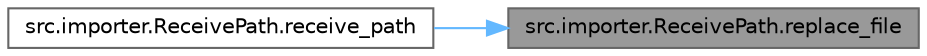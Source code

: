 digraph "src.importer.ReceivePath.replace_file"
{
 // LATEX_PDF_SIZE
  bgcolor="transparent";
  edge [fontname=Helvetica,fontsize=10,labelfontname=Helvetica,labelfontsize=10];
  node [fontname=Helvetica,fontsize=10,shape=box,height=0.2,width=0.4];
  rankdir="RL";
  Node1 [id="Node000001",label="src.importer.ReceivePath.replace_file",height=0.2,width=0.4,color="gray40", fillcolor="grey60", style="filled", fontcolor="black",tooltip=" "];
  Node1 -> Node2 [id="edge1_Node000001_Node000002",dir="back",color="steelblue1",style="solid",tooltip=" "];
  Node2 [id="Node000002",label="src.importer.ReceivePath.receive_path",height=0.2,width=0.4,color="grey40", fillcolor="white", style="filled",URL="$namespacesrc_1_1importer_1_1_receive_path.html#add873a8b0c07d575bd8cfd3ad914e770",tooltip=" "];
}

